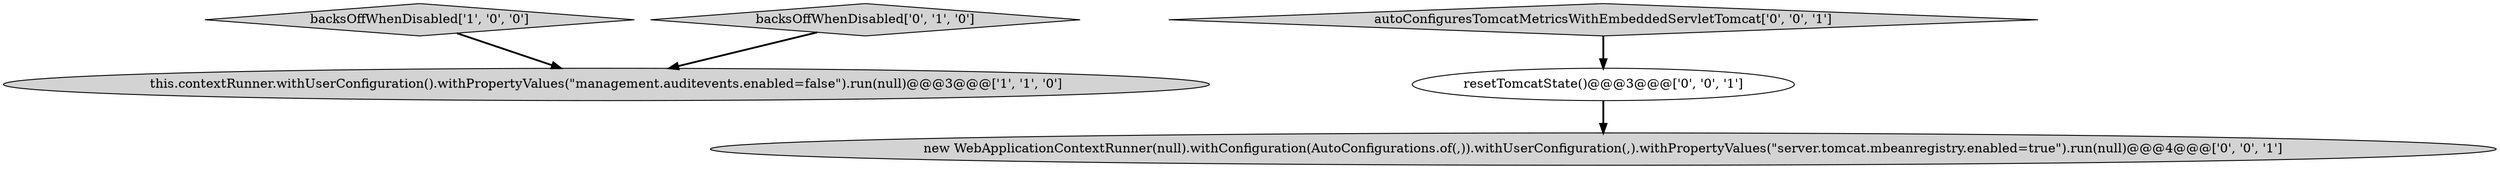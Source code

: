digraph {
0 [style = filled, label = "this.contextRunner.withUserConfiguration().withPropertyValues(\"management.auditevents.enabled=false\").run(null)@@@3@@@['1', '1', '0']", fillcolor = lightgray, shape = ellipse image = "AAA0AAABBB1BBB"];
4 [style = filled, label = "autoConfiguresTomcatMetricsWithEmbeddedServletTomcat['0', '0', '1']", fillcolor = lightgray, shape = diamond image = "AAA0AAABBB3BBB"];
1 [style = filled, label = "backsOffWhenDisabled['1', '0', '0']", fillcolor = lightgray, shape = diamond image = "AAA0AAABBB1BBB"];
3 [style = filled, label = "resetTomcatState()@@@3@@@['0', '0', '1']", fillcolor = white, shape = ellipse image = "AAA0AAABBB3BBB"];
5 [style = filled, label = "new WebApplicationContextRunner(null).withConfiguration(AutoConfigurations.of(,)).withUserConfiguration(,).withPropertyValues(\"server.tomcat.mbeanregistry.enabled=true\").run(null)@@@4@@@['0', '0', '1']", fillcolor = lightgray, shape = ellipse image = "AAA0AAABBB3BBB"];
2 [style = filled, label = "backsOffWhenDisabled['0', '1', '0']", fillcolor = lightgray, shape = diamond image = "AAA0AAABBB2BBB"];
2->0 [style = bold, label=""];
1->0 [style = bold, label=""];
4->3 [style = bold, label=""];
3->5 [style = bold, label=""];
}
